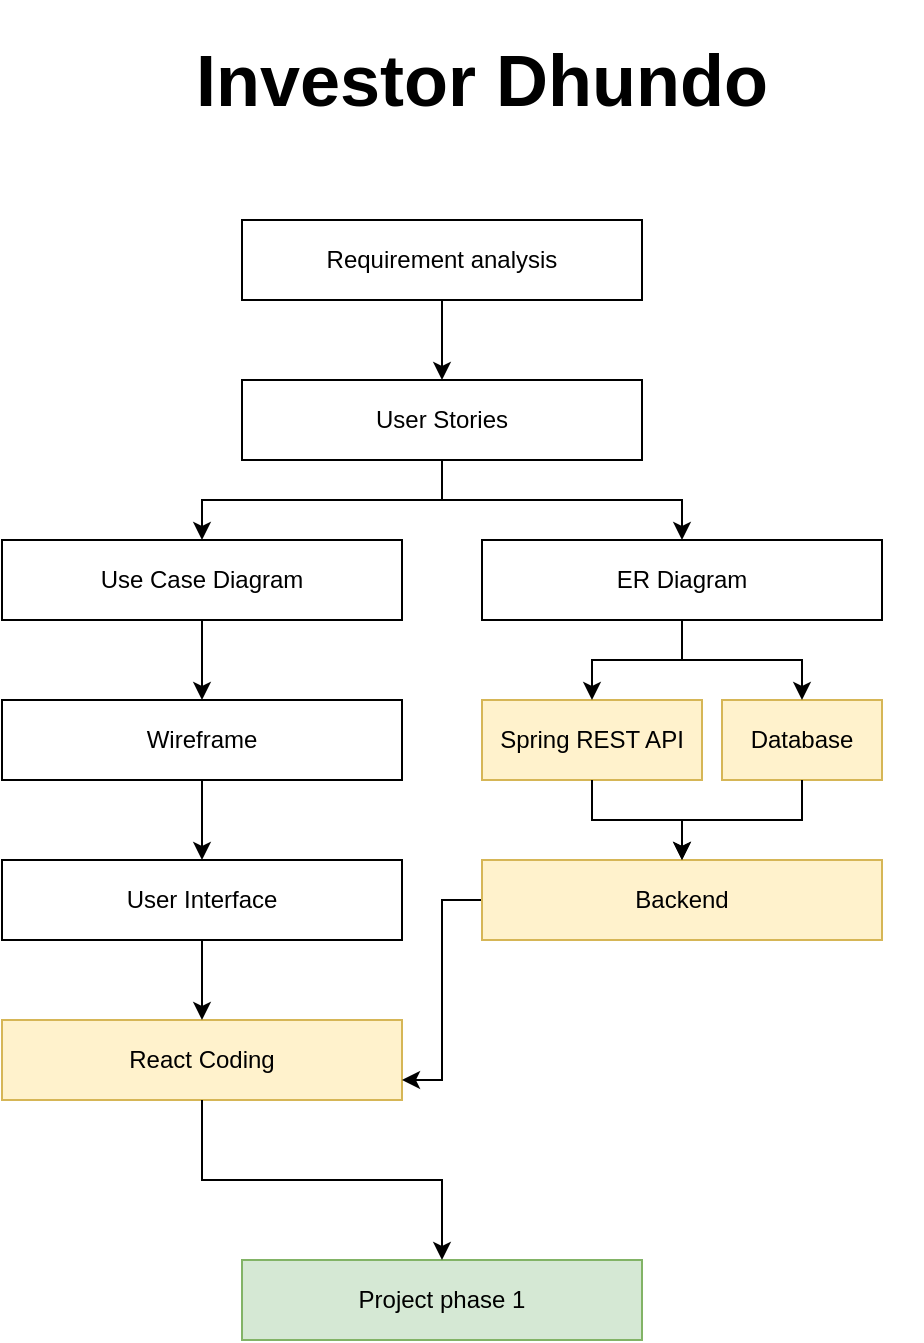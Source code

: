 <mxfile version="16.0.0" type="device"><diagram id="M9n-BJbF_v3IdrLL-njy" name="Page-1"><mxGraphModel dx="2595" dy="1368" grid="1" gridSize="10" guides="1" tooltips="1" connect="1" arrows="1" fold="1" page="1" pageScale="1" pageWidth="2000" pageHeight="1000" math="0" shadow="0"><root><mxCell id="0"/><mxCell id="1" parent="0"/><mxCell id="GWcbIf3d6SEA0QZWVJhX-28" value="" style="group" vertex="1" connectable="0" parent="1"><mxGeometry x="160" y="150" width="440" height="560" as="geometry"/></mxCell><mxCell id="GWcbIf3d6SEA0QZWVJhX-1" value="Requirement analysis" style="rounded=0;whiteSpace=wrap;html=1;" vertex="1" parent="GWcbIf3d6SEA0QZWVJhX-28"><mxGeometry x="120" width="200" height="40" as="geometry"/></mxCell><mxCell id="GWcbIf3d6SEA0QZWVJhX-2" value="User Stories" style="rounded=0;whiteSpace=wrap;html=1;" vertex="1" parent="GWcbIf3d6SEA0QZWVJhX-28"><mxGeometry x="120" y="80" width="200" height="40" as="geometry"/></mxCell><mxCell id="GWcbIf3d6SEA0QZWVJhX-15" style="edgeStyle=orthogonalEdgeStyle;rounded=0;orthogonalLoop=1;jettySize=auto;html=1;" edge="1" parent="GWcbIf3d6SEA0QZWVJhX-28" source="GWcbIf3d6SEA0QZWVJhX-1" target="GWcbIf3d6SEA0QZWVJhX-2"><mxGeometry relative="1" as="geometry"/></mxCell><mxCell id="GWcbIf3d6SEA0QZWVJhX-3" value="ER Diagram" style="rounded=0;whiteSpace=wrap;html=1;" vertex="1" parent="GWcbIf3d6SEA0QZWVJhX-28"><mxGeometry x="240" y="160" width="200" height="40" as="geometry"/></mxCell><mxCell id="GWcbIf3d6SEA0QZWVJhX-19" style="edgeStyle=orthogonalEdgeStyle;rounded=0;orthogonalLoop=1;jettySize=auto;html=1;" edge="1" parent="GWcbIf3d6SEA0QZWVJhX-28" source="GWcbIf3d6SEA0QZWVJhX-2" target="GWcbIf3d6SEA0QZWVJhX-3"><mxGeometry relative="1" as="geometry"/></mxCell><mxCell id="GWcbIf3d6SEA0QZWVJhX-4" value="Use Case Diagram" style="rounded=0;whiteSpace=wrap;html=1;" vertex="1" parent="GWcbIf3d6SEA0QZWVJhX-28"><mxGeometry y="160" width="200" height="40" as="geometry"/></mxCell><mxCell id="GWcbIf3d6SEA0QZWVJhX-16" style="edgeStyle=orthogonalEdgeStyle;rounded=0;orthogonalLoop=1;jettySize=auto;html=1;" edge="1" parent="GWcbIf3d6SEA0QZWVJhX-28" source="GWcbIf3d6SEA0QZWVJhX-2" target="GWcbIf3d6SEA0QZWVJhX-4"><mxGeometry relative="1" as="geometry"/></mxCell><mxCell id="GWcbIf3d6SEA0QZWVJhX-5" value="Spring REST API" style="rounded=0;whiteSpace=wrap;html=1;fillColor=#fff2cc;strokeColor=#d6b656;" vertex="1" parent="GWcbIf3d6SEA0QZWVJhX-28"><mxGeometry x="240" y="240" width="110" height="40" as="geometry"/></mxCell><mxCell id="GWcbIf3d6SEA0QZWVJhX-23" style="edgeStyle=orthogonalEdgeStyle;rounded=0;orthogonalLoop=1;jettySize=auto;html=1;" edge="1" parent="GWcbIf3d6SEA0QZWVJhX-28" source="GWcbIf3d6SEA0QZWVJhX-3" target="GWcbIf3d6SEA0QZWVJhX-5"><mxGeometry relative="1" as="geometry"/></mxCell><mxCell id="GWcbIf3d6SEA0QZWVJhX-6" value="Database" style="rounded=0;whiteSpace=wrap;html=1;fillColor=#fff2cc;strokeColor=#d6b656;" vertex="1" parent="GWcbIf3d6SEA0QZWVJhX-28"><mxGeometry x="360" y="240" width="80" height="40" as="geometry"/></mxCell><mxCell id="GWcbIf3d6SEA0QZWVJhX-24" style="edgeStyle=orthogonalEdgeStyle;rounded=0;orthogonalLoop=1;jettySize=auto;html=1;" edge="1" parent="GWcbIf3d6SEA0QZWVJhX-28" source="GWcbIf3d6SEA0QZWVJhX-3" target="GWcbIf3d6SEA0QZWVJhX-6"><mxGeometry relative="1" as="geometry"/></mxCell><mxCell id="GWcbIf3d6SEA0QZWVJhX-7" value="Wireframe" style="rounded=0;whiteSpace=wrap;html=1;" vertex="1" parent="GWcbIf3d6SEA0QZWVJhX-28"><mxGeometry y="240" width="200" height="40" as="geometry"/></mxCell><mxCell id="GWcbIf3d6SEA0QZWVJhX-20" style="edgeStyle=orthogonalEdgeStyle;rounded=0;orthogonalLoop=1;jettySize=auto;html=1;" edge="1" parent="GWcbIf3d6SEA0QZWVJhX-28" source="GWcbIf3d6SEA0QZWVJhX-4" target="GWcbIf3d6SEA0QZWVJhX-7"><mxGeometry relative="1" as="geometry"/></mxCell><mxCell id="GWcbIf3d6SEA0QZWVJhX-8" value="User Interface" style="rounded=0;whiteSpace=wrap;html=1;" vertex="1" parent="GWcbIf3d6SEA0QZWVJhX-28"><mxGeometry y="320" width="200" height="40" as="geometry"/></mxCell><mxCell id="GWcbIf3d6SEA0QZWVJhX-21" style="edgeStyle=orthogonalEdgeStyle;rounded=0;orthogonalLoop=1;jettySize=auto;html=1;" edge="1" parent="GWcbIf3d6SEA0QZWVJhX-28" source="GWcbIf3d6SEA0QZWVJhX-7" target="GWcbIf3d6SEA0QZWVJhX-8"><mxGeometry relative="1" as="geometry"/></mxCell><mxCell id="GWcbIf3d6SEA0QZWVJhX-9" value="React Coding" style="rounded=0;whiteSpace=wrap;html=1;fillColor=#fff2cc;strokeColor=#d6b656;" vertex="1" parent="GWcbIf3d6SEA0QZWVJhX-28"><mxGeometry y="400" width="200" height="40" as="geometry"/></mxCell><mxCell id="GWcbIf3d6SEA0QZWVJhX-22" style="edgeStyle=orthogonalEdgeStyle;rounded=0;orthogonalLoop=1;jettySize=auto;html=1;" edge="1" parent="GWcbIf3d6SEA0QZWVJhX-28" source="GWcbIf3d6SEA0QZWVJhX-8" target="GWcbIf3d6SEA0QZWVJhX-9"><mxGeometry relative="1" as="geometry"/></mxCell><mxCell id="GWcbIf3d6SEA0QZWVJhX-13" style="edgeStyle=orthogonalEdgeStyle;rounded=0;orthogonalLoop=1;jettySize=auto;html=1;entryX=1;entryY=0.75;entryDx=0;entryDy=0;" edge="1" parent="GWcbIf3d6SEA0QZWVJhX-28" source="GWcbIf3d6SEA0QZWVJhX-11" target="GWcbIf3d6SEA0QZWVJhX-9"><mxGeometry relative="1" as="geometry"/></mxCell><mxCell id="GWcbIf3d6SEA0QZWVJhX-11" value="Backend" style="rounded=0;whiteSpace=wrap;html=1;fillColor=#fff2cc;strokeColor=#d6b656;" vertex="1" parent="GWcbIf3d6SEA0QZWVJhX-28"><mxGeometry x="240" y="320" width="200" height="40" as="geometry"/></mxCell><mxCell id="GWcbIf3d6SEA0QZWVJhX-25" style="edgeStyle=orthogonalEdgeStyle;rounded=0;orthogonalLoop=1;jettySize=auto;html=1;" edge="1" parent="GWcbIf3d6SEA0QZWVJhX-28" source="GWcbIf3d6SEA0QZWVJhX-5" target="GWcbIf3d6SEA0QZWVJhX-11"><mxGeometry relative="1" as="geometry"/></mxCell><mxCell id="GWcbIf3d6SEA0QZWVJhX-26" style="edgeStyle=orthogonalEdgeStyle;rounded=0;orthogonalLoop=1;jettySize=auto;html=1;" edge="1" parent="GWcbIf3d6SEA0QZWVJhX-28" source="GWcbIf3d6SEA0QZWVJhX-6" target="GWcbIf3d6SEA0QZWVJhX-11"><mxGeometry relative="1" as="geometry"/></mxCell><mxCell id="GWcbIf3d6SEA0QZWVJhX-14" value="Project phase 1" style="rounded=0;whiteSpace=wrap;html=1;fillColor=#d5e8d4;strokeColor=#82b366;" vertex="1" parent="GWcbIf3d6SEA0QZWVJhX-28"><mxGeometry x="120" y="520" width="200" height="40" as="geometry"/></mxCell><mxCell id="GWcbIf3d6SEA0QZWVJhX-27" style="edgeStyle=orthogonalEdgeStyle;rounded=0;orthogonalLoop=1;jettySize=auto;html=1;" edge="1" parent="GWcbIf3d6SEA0QZWVJhX-28" source="GWcbIf3d6SEA0QZWVJhX-9" target="GWcbIf3d6SEA0QZWVJhX-14"><mxGeometry relative="1" as="geometry"/></mxCell><mxCell id="GWcbIf3d6SEA0QZWVJhX-31" value="&lt;b&gt;&lt;font style=&quot;font-size: 36px&quot;&gt;Investor Dhundo&lt;/font&gt;&lt;/b&gt;" style="text;html=1;strokeColor=none;fillColor=none;align=center;verticalAlign=middle;whiteSpace=wrap;rounded=0;" vertex="1" parent="1"><mxGeometry x="180" y="40" width="440" height="80" as="geometry"/></mxCell></root></mxGraphModel></diagram></mxfile>